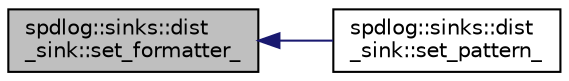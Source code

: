 digraph "spdlog::sinks::dist_sink::set_formatter_"
{
  edge [fontname="Helvetica",fontsize="10",labelfontname="Helvetica",labelfontsize="10"];
  node [fontname="Helvetica",fontsize="10",shape=record];
  rankdir="LR";
  Node1 [label="spdlog::sinks::dist\l_sink::set_formatter_",height=0.2,width=0.4,color="black", fillcolor="grey75", style="filled" fontcolor="black"];
  Node1 -> Node2 [dir="back",color="midnightblue",fontsize="10",style="solid",fontname="Helvetica"];
  Node2 [label="spdlog::sinks::dist\l_sink::set_pattern_",height=0.2,width=0.4,color="black", fillcolor="white", style="filled",URL="$classspdlog_1_1sinks_1_1dist__sink.html#a6f77a1e2f45ed85ee8ed554cf7442d4e"];
}
